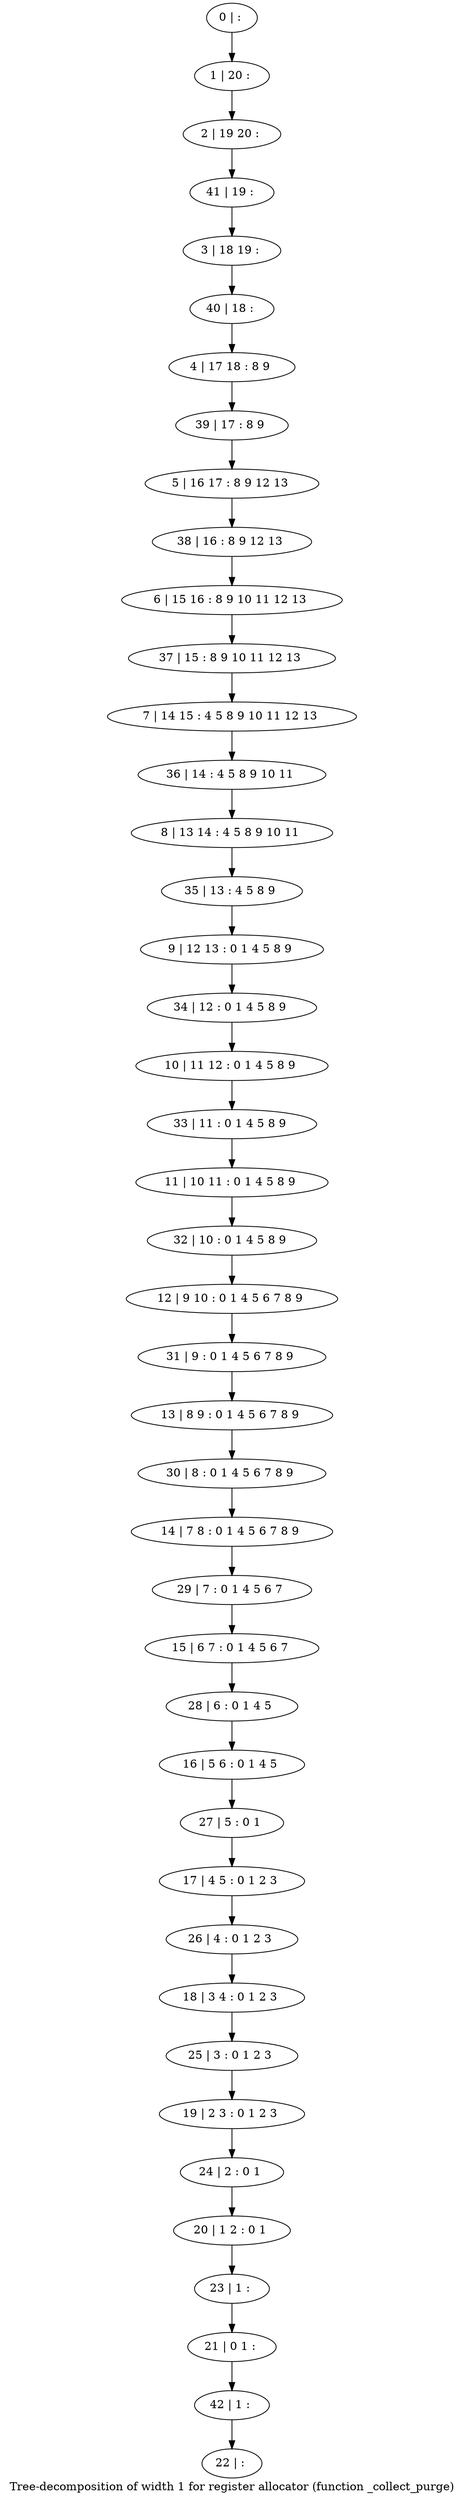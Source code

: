 digraph G {
graph [label="Tree-decomposition of width 1 for register allocator (function _collect_purge)"]
0[label="0 | : "];
1[label="1 | 20 : "];
2[label="2 | 19 20 : "];
3[label="3 | 18 19 : "];
4[label="4 | 17 18 : 8 9 "];
5[label="5 | 16 17 : 8 9 12 13 "];
6[label="6 | 15 16 : 8 9 10 11 12 13 "];
7[label="7 | 14 15 : 4 5 8 9 10 11 12 13 "];
8[label="8 | 13 14 : 4 5 8 9 10 11 "];
9[label="9 | 12 13 : 0 1 4 5 8 9 "];
10[label="10 | 11 12 : 0 1 4 5 8 9 "];
11[label="11 | 10 11 : 0 1 4 5 8 9 "];
12[label="12 | 9 10 : 0 1 4 5 6 7 8 9 "];
13[label="13 | 8 9 : 0 1 4 5 6 7 8 9 "];
14[label="14 | 7 8 : 0 1 4 5 6 7 8 9 "];
15[label="15 | 6 7 : 0 1 4 5 6 7 "];
16[label="16 | 5 6 : 0 1 4 5 "];
17[label="17 | 4 5 : 0 1 2 3 "];
18[label="18 | 3 4 : 0 1 2 3 "];
19[label="19 | 2 3 : 0 1 2 3 "];
20[label="20 | 1 2 : 0 1 "];
21[label="21 | 0 1 : "];
22[label="22 | : "];
23[label="23 | 1 : "];
24[label="24 | 2 : 0 1 "];
25[label="25 | 3 : 0 1 2 3 "];
26[label="26 | 4 : 0 1 2 3 "];
27[label="27 | 5 : 0 1 "];
28[label="28 | 6 : 0 1 4 5 "];
29[label="29 | 7 : 0 1 4 5 6 7 "];
30[label="30 | 8 : 0 1 4 5 6 7 8 9 "];
31[label="31 | 9 : 0 1 4 5 6 7 8 9 "];
32[label="32 | 10 : 0 1 4 5 8 9 "];
33[label="33 | 11 : 0 1 4 5 8 9 "];
34[label="34 | 12 : 0 1 4 5 8 9 "];
35[label="35 | 13 : 4 5 8 9 "];
36[label="36 | 14 : 4 5 8 9 10 11 "];
37[label="37 | 15 : 8 9 10 11 12 13 "];
38[label="38 | 16 : 8 9 12 13 "];
39[label="39 | 17 : 8 9 "];
40[label="40 | 18 : "];
41[label="41 | 19 : "];
42[label="42 | 1 : "];
0->1 ;
1->2 ;
23->21 ;
20->23 ;
24->20 ;
19->24 ;
25->19 ;
18->25 ;
26->18 ;
17->26 ;
27->17 ;
16->27 ;
28->16 ;
15->28 ;
29->15 ;
14->29 ;
30->14 ;
13->30 ;
31->13 ;
12->31 ;
32->12 ;
11->32 ;
33->11 ;
10->33 ;
34->10 ;
9->34 ;
35->9 ;
8->35 ;
36->8 ;
7->36 ;
37->7 ;
6->37 ;
38->6 ;
5->38 ;
39->5 ;
4->39 ;
40->4 ;
3->40 ;
41->3 ;
2->41 ;
42->22 ;
21->42 ;
}
